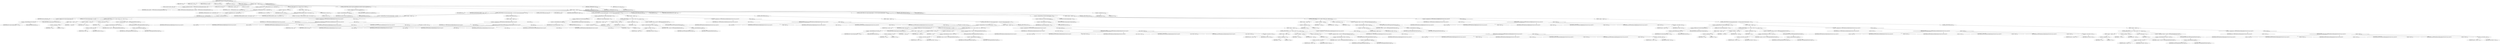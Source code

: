 digraph "TIFFWriteDirectoryTagSampleformatArray" {  
"67546" [label = <(METHOD,TIFFWriteDirectoryTagSampleformatArray)<SUB>1304</SUB>> ]
"67547" [label = <(PARAM,TIFF *tif)<SUB>1304</SUB>> ]
"67548" [label = <(PARAM,uint32_t *ndir)<SUB>1304</SUB>> ]
"67549" [label = <(PARAM,TIFFDirEntry *dir)<SUB>1305</SUB>> ]
"67550" [label = <(PARAM,uint16_t tag)<SUB>1306</SUB>> ]
"67551" [label = <(PARAM,uint32_t count)<SUB>1306</SUB>> ]
"67552" [label = <(PARAM,double *value)<SUB>1307</SUB>> ]
"67553" [label = <(BLOCK,&lt;empty&gt;,&lt;empty&gt;)<SUB>1308</SUB>> ]
"67554" [label = <(LOCAL,constchar[] module: char[])<SUB>1309</SUB>> ]
"67555" [label = <(&lt;operator&gt;.assignment,module[] = &quot;TIFFWriteDirectoryTagSampleformatArray&quot;)<SUB>1309</SUB>> ]
"67556" [label = <(IDENTIFIER,module,module[] = &quot;TIFFWriteDirectoryTagSampleformatArray&quot;)<SUB>1309</SUB>> ]
"67557" [label = <(LITERAL,&quot;TIFFWriteDirectoryTagSampleformatArray&quot;,module[] = &quot;TIFFWriteDirectoryTagSampleformatArray&quot;)<SUB>1309</SUB>> ]
"67558" [label = <(LOCAL,void* conv: void)<SUB>1310</SUB>> ]
"67559" [label = <(LOCAL,uint32_t i: uint32_t)<SUB>1311</SUB>> ]
"67560" [label = <(LOCAL,int ok: int)<SUB>1312</SUB>> ]
"67561" [label = <(&lt;operator&gt;.assignment,conv = _TIFFmallocExt(tif, count * sizeof(double)))<SUB>1313</SUB>> ]
"67562" [label = <(IDENTIFIER,conv,conv = _TIFFmallocExt(tif, count * sizeof(double)))<SUB>1313</SUB>> ]
"67563" [label = <(_TIFFmallocExt,_TIFFmallocExt(tif, count * sizeof(double)))<SUB>1313</SUB>> ]
"67564" [label = <(IDENTIFIER,tif,_TIFFmallocExt(tif, count * sizeof(double)))<SUB>1313</SUB>> ]
"67565" [label = <(&lt;operator&gt;.multiplication,count * sizeof(double))<SUB>1313</SUB>> ]
"67566" [label = <(IDENTIFIER,count,count * sizeof(double))<SUB>1313</SUB>> ]
"67567" [label = <(&lt;operator&gt;.sizeOf,sizeof(double))<SUB>1313</SUB>> ]
"67568" [label = <(IDENTIFIER,double,sizeof(double))<SUB>1313</SUB>> ]
"67569" [label = <(CONTROL_STRUCTURE,if (conv == NULL),if (conv == NULL))<SUB>1314</SUB>> ]
"67570" [label = <(&lt;operator&gt;.equals,conv == NULL)<SUB>1314</SUB>> ]
"67571" [label = <(IDENTIFIER,conv,conv == NULL)<SUB>1314</SUB>> ]
"67572" [label = <(IDENTIFIER,NULL,conv == NULL)<SUB>1314</SUB>> ]
"67573" [label = <(BLOCK,&lt;empty&gt;,&lt;empty&gt;)<SUB>1315</SUB>> ]
"67574" [label = <(TIFFErrorExtR,TIFFErrorExtR(tif, module, &quot;Out of memory&quot;))<SUB>1316</SUB>> ]
"67575" [label = <(IDENTIFIER,tif,TIFFErrorExtR(tif, module, &quot;Out of memory&quot;))<SUB>1316</SUB>> ]
"67576" [label = <(IDENTIFIER,module,TIFFErrorExtR(tif, module, &quot;Out of memory&quot;))<SUB>1316</SUB>> ]
"67577" [label = <(LITERAL,&quot;Out of memory&quot;,TIFFErrorExtR(tif, module, &quot;Out of memory&quot;))<SUB>1316</SUB>> ]
"67578" [label = <(RETURN,return (0);,return (0);)<SUB>1317</SUB>> ]
"67579" [label = <(LITERAL,0,return (0);)<SUB>1317</SUB>> ]
"67580" [label = <(CONTROL_STRUCTURE,switch(tif-&gt;tif_dir.td_sampleformat),switch(tif-&gt;tif_dir.td_sampleformat))<SUB>1320</SUB>> ]
"67581" [label = <(&lt;operator&gt;.fieldAccess,tif-&gt;tif_dir.td_sampleformat)<SUB>1320</SUB>> ]
"67582" [label = <(&lt;operator&gt;.indirectFieldAccess,tif-&gt;tif_dir)<SUB>1320</SUB>> ]
"67583" [label = <(IDENTIFIER,tif,switch(tif-&gt;tif_dir.td_sampleformat))<SUB>1320</SUB>> ]
"67584" [label = <(FIELD_IDENTIFIER,tif_dir,tif_dir)<SUB>1320</SUB>> ]
"67585" [label = <(FIELD_IDENTIFIER,td_sampleformat,td_sampleformat)<SUB>1320</SUB>> ]
"67586" [label = <(BLOCK,&lt;empty&gt;,&lt;empty&gt;)<SUB>1321</SUB>> ]
"67587" [label = <(JUMP_TARGET,case)<SUB>1322</SUB>> ]
"67588" [label = <(IDENTIFIER,SAMPLEFORMAT_IEEEFP,&lt;empty&gt;)<SUB>1322</SUB>> ]
"67589" [label = <(CONTROL_STRUCTURE,if (tif-&gt;tif_dir.td_bitspersample &lt;= 32),if (tif-&gt;tif_dir.td_bitspersample &lt;= 32))<SUB>1323</SUB>> ]
"67590" [label = <(&lt;operator&gt;.lessEqualsThan,tif-&gt;tif_dir.td_bitspersample &lt;= 32)<SUB>1323</SUB>> ]
"67591" [label = <(&lt;operator&gt;.fieldAccess,tif-&gt;tif_dir.td_bitspersample)<SUB>1323</SUB>> ]
"67592" [label = <(&lt;operator&gt;.indirectFieldAccess,tif-&gt;tif_dir)<SUB>1323</SUB>> ]
"67593" [label = <(IDENTIFIER,tif,tif-&gt;tif_dir.td_bitspersample &lt;= 32)<SUB>1323</SUB>> ]
"67594" [label = <(FIELD_IDENTIFIER,tif_dir,tif_dir)<SUB>1323</SUB>> ]
"67595" [label = <(FIELD_IDENTIFIER,td_bitspersample,td_bitspersample)<SUB>1323</SUB>> ]
"67596" [label = <(LITERAL,32,tif-&gt;tif_dir.td_bitspersample &lt;= 32)<SUB>1323</SUB>> ]
"67597" [label = <(BLOCK,&lt;empty&gt;,&lt;empty&gt;)<SUB>1324</SUB>> ]
"67598" [label = <(CONTROL_STRUCTURE,for (i = 0;i &lt; count;++i),for (i = 0;i &lt; count;++i))<SUB>1325</SUB>> ]
"67599" [label = <(BLOCK,&lt;empty&gt;,&lt;empty&gt;)<SUB>1325</SUB>> ]
"67600" [label = <(&lt;operator&gt;.assignment,i = 0)<SUB>1325</SUB>> ]
"67601" [label = <(IDENTIFIER,i,i = 0)<SUB>1325</SUB>> ]
"67602" [label = <(LITERAL,0,i = 0)<SUB>1325</SUB>> ]
"67603" [label = <(&lt;operator&gt;.lessThan,i &lt; count)<SUB>1325</SUB>> ]
"67604" [label = <(IDENTIFIER,i,i &lt; count)<SUB>1325</SUB>> ]
"67605" [label = <(IDENTIFIER,count,i &lt; count)<SUB>1325</SUB>> ]
"67606" [label = <(&lt;operator&gt;.preIncrement,++i)<SUB>1325</SUB>> ]
"67607" [label = <(IDENTIFIER,i,++i)<SUB>1325</SUB>> ]
"67608" [label = <(&lt;operator&gt;.assignment,((float *)conv)[i] = _TIFFClampDoubleToFloat(value[i]))<SUB>1326</SUB>> ]
"67609" [label = <(&lt;operator&gt;.indirectIndexAccess,((float *)conv)[i])<SUB>1326</SUB>> ]
"67610" [label = <(&lt;operator&gt;.cast,(float *)conv)<SUB>1326</SUB>> ]
"67611" [label = <(UNKNOWN,float *,float *)<SUB>1326</SUB>> ]
"67612" [label = <(IDENTIFIER,conv,(float *)conv)<SUB>1326</SUB>> ]
"67613" [label = <(IDENTIFIER,i,((float *)conv)[i] = _TIFFClampDoubleToFloat(value[i]))<SUB>1326</SUB>> ]
"67614" [label = <(_TIFFClampDoubleToFloat,_TIFFClampDoubleToFloat(value[i]))<SUB>1326</SUB>> ]
"67615" [label = <(&lt;operator&gt;.indirectIndexAccess,value[i])<SUB>1326</SUB>> ]
"67616" [label = <(IDENTIFIER,value,_TIFFClampDoubleToFloat(value[i]))<SUB>1326</SUB>> ]
"67617" [label = <(IDENTIFIER,i,_TIFFClampDoubleToFloat(value[i]))<SUB>1326</SUB>> ]
"67618" [label = <(&lt;operator&gt;.assignment,ok = TIFFWriteDirectoryTagFloatArray(tif, ndir, dir, tag, count,\012                                                     (float *)conv))<SUB>1327</SUB>> ]
"67619" [label = <(IDENTIFIER,ok,ok = TIFFWriteDirectoryTagFloatArray(tif, ndir, dir, tag, count,\012                                                     (float *)conv))<SUB>1327</SUB>> ]
"67620" [label = <(TIFFWriteDirectoryTagFloatArray,TIFFWriteDirectoryTagFloatArray(tif, ndir, dir, tag, count,\012                                                     (float *)conv))<SUB>1327</SUB>> ]
"67621" [label = <(IDENTIFIER,tif,TIFFWriteDirectoryTagFloatArray(tif, ndir, dir, tag, count,\012                                                     (float *)conv))<SUB>1327</SUB>> ]
"67622" [label = <(IDENTIFIER,ndir,TIFFWriteDirectoryTagFloatArray(tif, ndir, dir, tag, count,\012                                                     (float *)conv))<SUB>1327</SUB>> ]
"67623" [label = <(IDENTIFIER,dir,TIFFWriteDirectoryTagFloatArray(tif, ndir, dir, tag, count,\012                                                     (float *)conv))<SUB>1327</SUB>> ]
"67624" [label = <(IDENTIFIER,tag,TIFFWriteDirectoryTagFloatArray(tif, ndir, dir, tag, count,\012                                                     (float *)conv))<SUB>1327</SUB>> ]
"67625" [label = <(IDENTIFIER,count,TIFFWriteDirectoryTagFloatArray(tif, ndir, dir, tag, count,\012                                                     (float *)conv))<SUB>1327</SUB>> ]
"67626" [label = <(&lt;operator&gt;.cast,(float *)conv)<SUB>1328</SUB>> ]
"67627" [label = <(UNKNOWN,float *,float *)<SUB>1328</SUB>> ]
"67628" [label = <(IDENTIFIER,conv,(float *)conv)<SUB>1328</SUB>> ]
"67629" [label = <(CONTROL_STRUCTURE,else,else)<SUB>1331</SUB>> ]
"67630" [label = <(BLOCK,&lt;empty&gt;,&lt;empty&gt;)<SUB>1331</SUB>> ]
"67631" [label = <(&lt;operator&gt;.assignment,ok = TIFFWriteDirectoryTagDoubleArray(tif, ndir, dir, tag,\012                                                      count, value))<SUB>1332</SUB>> ]
"67632" [label = <(IDENTIFIER,ok,ok = TIFFWriteDirectoryTagDoubleArray(tif, ndir, dir, tag,\012                                                      count, value))<SUB>1332</SUB>> ]
"67633" [label = <(TIFFWriteDirectoryTagDoubleArray,TIFFWriteDirectoryTagDoubleArray(tif, ndir, dir, tag,\012                                                      count, value))<SUB>1332</SUB>> ]
"67634" [label = <(IDENTIFIER,tif,TIFFWriteDirectoryTagDoubleArray(tif, ndir, dir, tag,\012                                                      count, value))<SUB>1332</SUB>> ]
"67635" [label = <(IDENTIFIER,ndir,TIFFWriteDirectoryTagDoubleArray(tif, ndir, dir, tag,\012                                                      count, value))<SUB>1332</SUB>> ]
"67636" [label = <(IDENTIFIER,dir,TIFFWriteDirectoryTagDoubleArray(tif, ndir, dir, tag,\012                                                      count, value))<SUB>1332</SUB>> ]
"67637" [label = <(IDENTIFIER,tag,TIFFWriteDirectoryTagDoubleArray(tif, ndir, dir, tag,\012                                                      count, value))<SUB>1332</SUB>> ]
"67638" [label = <(IDENTIFIER,count,TIFFWriteDirectoryTagDoubleArray(tif, ndir, dir, tag,\012                                                      count, value))<SUB>1333</SUB>> ]
"67639" [label = <(IDENTIFIER,value,TIFFWriteDirectoryTagDoubleArray(tif, ndir, dir, tag,\012                                                      count, value))<SUB>1333</SUB>> ]
"67640" [label = <(CONTROL_STRUCTURE,break;,break;)<SUB>1335</SUB>> ]
"67641" [label = <(JUMP_TARGET,case)<SUB>1336</SUB>> ]
"67642" [label = <(IDENTIFIER,SAMPLEFORMAT_INT,&lt;empty&gt;)<SUB>1336</SUB>> ]
"67643" [label = <(CONTROL_STRUCTURE,if (tif-&gt;tif_dir.td_bitspersample &lt;= 8),if (tif-&gt;tif_dir.td_bitspersample &lt;= 8))<SUB>1337</SUB>> ]
"67644" [label = <(&lt;operator&gt;.lessEqualsThan,tif-&gt;tif_dir.td_bitspersample &lt;= 8)<SUB>1337</SUB>> ]
"67645" [label = <(&lt;operator&gt;.fieldAccess,tif-&gt;tif_dir.td_bitspersample)<SUB>1337</SUB>> ]
"67646" [label = <(&lt;operator&gt;.indirectFieldAccess,tif-&gt;tif_dir)<SUB>1337</SUB>> ]
"67647" [label = <(IDENTIFIER,tif,tif-&gt;tif_dir.td_bitspersample &lt;= 8)<SUB>1337</SUB>> ]
"67648" [label = <(FIELD_IDENTIFIER,tif_dir,tif_dir)<SUB>1337</SUB>> ]
"67649" [label = <(FIELD_IDENTIFIER,td_bitspersample,td_bitspersample)<SUB>1337</SUB>> ]
"67650" [label = <(LITERAL,8,tif-&gt;tif_dir.td_bitspersample &lt;= 8)<SUB>1337</SUB>> ]
"67651" [label = <(BLOCK,&lt;empty&gt;,&lt;empty&gt;)<SUB>1338</SUB>> ]
"67652" [label = <(CONTROL_STRUCTURE,for (i = 0;i &lt; count;++i),for (i = 0;i &lt; count;++i))<SUB>1339</SUB>> ]
"67653" [label = <(BLOCK,&lt;empty&gt;,&lt;empty&gt;)<SUB>1339</SUB>> ]
"67654" [label = <(&lt;operator&gt;.assignment,i = 0)<SUB>1339</SUB>> ]
"67655" [label = <(IDENTIFIER,i,i = 0)<SUB>1339</SUB>> ]
"67656" [label = <(LITERAL,0,i = 0)<SUB>1339</SUB>> ]
"67657" [label = <(&lt;operator&gt;.lessThan,i &lt; count)<SUB>1339</SUB>> ]
"67658" [label = <(IDENTIFIER,i,i &lt; count)<SUB>1339</SUB>> ]
"67659" [label = <(IDENTIFIER,count,i &lt; count)<SUB>1339</SUB>> ]
"67660" [label = <(&lt;operator&gt;.preIncrement,++i)<SUB>1339</SUB>> ]
"67661" [label = <(IDENTIFIER,i,++i)<SUB>1339</SUB>> ]
"67662" [label = <(&lt;operator&gt;.assignment,((int8_t *)conv)[i] = TIFFClampDoubleToInt8(value[i]))<SUB>1340</SUB>> ]
"67663" [label = <(&lt;operator&gt;.indirectIndexAccess,((int8_t *)conv)[i])<SUB>1340</SUB>> ]
"67664" [label = <(&lt;operator&gt;.cast,(int8_t *)conv)<SUB>1340</SUB>> ]
"67665" [label = <(UNKNOWN,int8_t *,int8_t *)<SUB>1340</SUB>> ]
"67666" [label = <(IDENTIFIER,conv,(int8_t *)conv)<SUB>1340</SUB>> ]
"67667" [label = <(IDENTIFIER,i,((int8_t *)conv)[i] = TIFFClampDoubleToInt8(value[i]))<SUB>1340</SUB>> ]
"67668" [label = <(TIFFClampDoubleToInt8,TIFFClampDoubleToInt8(value[i]))<SUB>1340</SUB>> ]
"67669" [label = <(&lt;operator&gt;.indirectIndexAccess,value[i])<SUB>1340</SUB>> ]
"67670" [label = <(IDENTIFIER,value,TIFFClampDoubleToInt8(value[i]))<SUB>1340</SUB>> ]
"67671" [label = <(IDENTIFIER,i,TIFFClampDoubleToInt8(value[i]))<SUB>1340</SUB>> ]
"67672" [label = <(&lt;operator&gt;.assignment,ok = TIFFWriteDirectoryTagSbyteArray(tif, ndir, dir, tag, count,\012                                                     (int8_t *)conv))<SUB>1341</SUB>> ]
"67673" [label = <(IDENTIFIER,ok,ok = TIFFWriteDirectoryTagSbyteArray(tif, ndir, dir, tag, count,\012                                                     (int8_t *)conv))<SUB>1341</SUB>> ]
"67674" [label = <(TIFFWriteDirectoryTagSbyteArray,TIFFWriteDirectoryTagSbyteArray(tif, ndir, dir, tag, count,\012                                                     (int8_t *)conv))<SUB>1341</SUB>> ]
"67675" [label = <(IDENTIFIER,tif,TIFFWriteDirectoryTagSbyteArray(tif, ndir, dir, tag, count,\012                                                     (int8_t *)conv))<SUB>1341</SUB>> ]
"67676" [label = <(IDENTIFIER,ndir,TIFFWriteDirectoryTagSbyteArray(tif, ndir, dir, tag, count,\012                                                     (int8_t *)conv))<SUB>1341</SUB>> ]
"67677" [label = <(IDENTIFIER,dir,TIFFWriteDirectoryTagSbyteArray(tif, ndir, dir, tag, count,\012                                                     (int8_t *)conv))<SUB>1341</SUB>> ]
"67678" [label = <(IDENTIFIER,tag,TIFFWriteDirectoryTagSbyteArray(tif, ndir, dir, tag, count,\012                                                     (int8_t *)conv))<SUB>1341</SUB>> ]
"67679" [label = <(IDENTIFIER,count,TIFFWriteDirectoryTagSbyteArray(tif, ndir, dir, tag, count,\012                                                     (int8_t *)conv))<SUB>1341</SUB>> ]
"67680" [label = <(&lt;operator&gt;.cast,(int8_t *)conv)<SUB>1342</SUB>> ]
"67681" [label = <(UNKNOWN,int8_t *,int8_t *)<SUB>1342</SUB>> ]
"67682" [label = <(IDENTIFIER,conv,(int8_t *)conv)<SUB>1342</SUB>> ]
"67683" [label = <(CONTROL_STRUCTURE,else,else)<SUB>1344</SUB>> ]
"67684" [label = <(BLOCK,&lt;empty&gt;,&lt;empty&gt;)<SUB>1344</SUB>> ]
"67685" [label = <(CONTROL_STRUCTURE,if (tif-&gt;tif_dir.td_bitspersample &lt;= 16),if (tif-&gt;tif_dir.td_bitspersample &lt;= 16))<SUB>1344</SUB>> ]
"67686" [label = <(&lt;operator&gt;.lessEqualsThan,tif-&gt;tif_dir.td_bitspersample &lt;= 16)<SUB>1344</SUB>> ]
"67687" [label = <(&lt;operator&gt;.fieldAccess,tif-&gt;tif_dir.td_bitspersample)<SUB>1344</SUB>> ]
"67688" [label = <(&lt;operator&gt;.indirectFieldAccess,tif-&gt;tif_dir)<SUB>1344</SUB>> ]
"67689" [label = <(IDENTIFIER,tif,tif-&gt;tif_dir.td_bitspersample &lt;= 16)<SUB>1344</SUB>> ]
"67690" [label = <(FIELD_IDENTIFIER,tif_dir,tif_dir)<SUB>1344</SUB>> ]
"67691" [label = <(FIELD_IDENTIFIER,td_bitspersample,td_bitspersample)<SUB>1344</SUB>> ]
"67692" [label = <(LITERAL,16,tif-&gt;tif_dir.td_bitspersample &lt;= 16)<SUB>1344</SUB>> ]
"67693" [label = <(BLOCK,&lt;empty&gt;,&lt;empty&gt;)<SUB>1345</SUB>> ]
"67694" [label = <(CONTROL_STRUCTURE,for (i = 0;i &lt; count;++i),for (i = 0;i &lt; count;++i))<SUB>1346</SUB>> ]
"67695" [label = <(BLOCK,&lt;empty&gt;,&lt;empty&gt;)<SUB>1346</SUB>> ]
"67696" [label = <(&lt;operator&gt;.assignment,i = 0)<SUB>1346</SUB>> ]
"67697" [label = <(IDENTIFIER,i,i = 0)<SUB>1346</SUB>> ]
"67698" [label = <(LITERAL,0,i = 0)<SUB>1346</SUB>> ]
"67699" [label = <(&lt;operator&gt;.lessThan,i &lt; count)<SUB>1346</SUB>> ]
"67700" [label = <(IDENTIFIER,i,i &lt; count)<SUB>1346</SUB>> ]
"67701" [label = <(IDENTIFIER,count,i &lt; count)<SUB>1346</SUB>> ]
"67702" [label = <(&lt;operator&gt;.preIncrement,++i)<SUB>1346</SUB>> ]
"67703" [label = <(IDENTIFIER,i,++i)<SUB>1346</SUB>> ]
"67704" [label = <(&lt;operator&gt;.assignment,((int16_t *)conv)[i] = TIFFClampDoubleToInt16(value[i]))<SUB>1347</SUB>> ]
"67705" [label = <(&lt;operator&gt;.indirectIndexAccess,((int16_t *)conv)[i])<SUB>1347</SUB>> ]
"67706" [label = <(&lt;operator&gt;.cast,(int16_t *)conv)<SUB>1347</SUB>> ]
"67707" [label = <(UNKNOWN,int16_t *,int16_t *)<SUB>1347</SUB>> ]
"67708" [label = <(IDENTIFIER,conv,(int16_t *)conv)<SUB>1347</SUB>> ]
"67709" [label = <(IDENTIFIER,i,((int16_t *)conv)[i] = TIFFClampDoubleToInt16(value[i]))<SUB>1347</SUB>> ]
"67710" [label = <(TIFFClampDoubleToInt16,TIFFClampDoubleToInt16(value[i]))<SUB>1347</SUB>> ]
"67711" [label = <(&lt;operator&gt;.indirectIndexAccess,value[i])<SUB>1347</SUB>> ]
"67712" [label = <(IDENTIFIER,value,TIFFClampDoubleToInt16(value[i]))<SUB>1347</SUB>> ]
"67713" [label = <(IDENTIFIER,i,TIFFClampDoubleToInt16(value[i]))<SUB>1347</SUB>> ]
"67714" [label = <(&lt;operator&gt;.assignment,ok = TIFFWriteDirectoryTagSshortArray(tif, ndir, dir, tag,\012                                                      count, (int16_t *)conv))<SUB>1348</SUB>> ]
"67715" [label = <(IDENTIFIER,ok,ok = TIFFWriteDirectoryTagSshortArray(tif, ndir, dir, tag,\012                                                      count, (int16_t *)conv))<SUB>1348</SUB>> ]
"67716" [label = <(TIFFWriteDirectoryTagSshortArray,TIFFWriteDirectoryTagSshortArray(tif, ndir, dir, tag,\012                                                      count, (int16_t *)conv))<SUB>1348</SUB>> ]
"67717" [label = <(IDENTIFIER,tif,TIFFWriteDirectoryTagSshortArray(tif, ndir, dir, tag,\012                                                      count, (int16_t *)conv))<SUB>1348</SUB>> ]
"67718" [label = <(IDENTIFIER,ndir,TIFFWriteDirectoryTagSshortArray(tif, ndir, dir, tag,\012                                                      count, (int16_t *)conv))<SUB>1348</SUB>> ]
"67719" [label = <(IDENTIFIER,dir,TIFFWriteDirectoryTagSshortArray(tif, ndir, dir, tag,\012                                                      count, (int16_t *)conv))<SUB>1348</SUB>> ]
"67720" [label = <(IDENTIFIER,tag,TIFFWriteDirectoryTagSshortArray(tif, ndir, dir, tag,\012                                                      count, (int16_t *)conv))<SUB>1348</SUB>> ]
"67721" [label = <(IDENTIFIER,count,TIFFWriteDirectoryTagSshortArray(tif, ndir, dir, tag,\012                                                      count, (int16_t *)conv))<SUB>1349</SUB>> ]
"67722" [label = <(&lt;operator&gt;.cast,(int16_t *)conv)<SUB>1349</SUB>> ]
"67723" [label = <(UNKNOWN,int16_t *,int16_t *)<SUB>1349</SUB>> ]
"67724" [label = <(IDENTIFIER,conv,(int16_t *)conv)<SUB>1349</SUB>> ]
"67725" [label = <(CONTROL_STRUCTURE,else,else)<SUB>1352</SUB>> ]
"67726" [label = <(BLOCK,&lt;empty&gt;,&lt;empty&gt;)<SUB>1352</SUB>> ]
"67727" [label = <(CONTROL_STRUCTURE,for (i = 0;i &lt; count;++i),for (i = 0;i &lt; count;++i))<SUB>1353</SUB>> ]
"67728" [label = <(BLOCK,&lt;empty&gt;,&lt;empty&gt;)<SUB>1353</SUB>> ]
"67729" [label = <(&lt;operator&gt;.assignment,i = 0)<SUB>1353</SUB>> ]
"67730" [label = <(IDENTIFIER,i,i = 0)<SUB>1353</SUB>> ]
"67731" [label = <(LITERAL,0,i = 0)<SUB>1353</SUB>> ]
"67732" [label = <(&lt;operator&gt;.lessThan,i &lt; count)<SUB>1353</SUB>> ]
"67733" [label = <(IDENTIFIER,i,i &lt; count)<SUB>1353</SUB>> ]
"67734" [label = <(IDENTIFIER,count,i &lt; count)<SUB>1353</SUB>> ]
"67735" [label = <(&lt;operator&gt;.preIncrement,++i)<SUB>1353</SUB>> ]
"67736" [label = <(IDENTIFIER,i,++i)<SUB>1353</SUB>> ]
"67737" [label = <(&lt;operator&gt;.assignment,((int32_t *)conv)[i] = TIFFClampDoubleToInt32(value[i]))<SUB>1354</SUB>> ]
"67738" [label = <(&lt;operator&gt;.indirectIndexAccess,((int32_t *)conv)[i])<SUB>1354</SUB>> ]
"67739" [label = <(&lt;operator&gt;.cast,(int32_t *)conv)<SUB>1354</SUB>> ]
"67740" [label = <(UNKNOWN,int32_t *,int32_t *)<SUB>1354</SUB>> ]
"67741" [label = <(IDENTIFIER,conv,(int32_t *)conv)<SUB>1354</SUB>> ]
"67742" [label = <(IDENTIFIER,i,((int32_t *)conv)[i] = TIFFClampDoubleToInt32(value[i]))<SUB>1354</SUB>> ]
"67743" [label = <(TIFFClampDoubleToInt32,TIFFClampDoubleToInt32(value[i]))<SUB>1354</SUB>> ]
"67744" [label = <(&lt;operator&gt;.indirectIndexAccess,value[i])<SUB>1354</SUB>> ]
"67745" [label = <(IDENTIFIER,value,TIFFClampDoubleToInt32(value[i]))<SUB>1354</SUB>> ]
"67746" [label = <(IDENTIFIER,i,TIFFClampDoubleToInt32(value[i]))<SUB>1354</SUB>> ]
"67747" [label = <(&lt;operator&gt;.assignment,ok = TIFFWriteDirectoryTagSlongArray(tif, ndir, dir, tag, count,\012                                                     (int32_t *)conv))<SUB>1355</SUB>> ]
"67748" [label = <(IDENTIFIER,ok,ok = TIFFWriteDirectoryTagSlongArray(tif, ndir, dir, tag, count,\012                                                     (int32_t *)conv))<SUB>1355</SUB>> ]
"67749" [label = <(TIFFWriteDirectoryTagSlongArray,TIFFWriteDirectoryTagSlongArray(tif, ndir, dir, tag, count,\012                                                     (int32_t *)conv))<SUB>1355</SUB>> ]
"67750" [label = <(IDENTIFIER,tif,TIFFWriteDirectoryTagSlongArray(tif, ndir, dir, tag, count,\012                                                     (int32_t *)conv))<SUB>1355</SUB>> ]
"67751" [label = <(IDENTIFIER,ndir,TIFFWriteDirectoryTagSlongArray(tif, ndir, dir, tag, count,\012                                                     (int32_t *)conv))<SUB>1355</SUB>> ]
"67752" [label = <(IDENTIFIER,dir,TIFFWriteDirectoryTagSlongArray(tif, ndir, dir, tag, count,\012                                                     (int32_t *)conv))<SUB>1355</SUB>> ]
"67753" [label = <(IDENTIFIER,tag,TIFFWriteDirectoryTagSlongArray(tif, ndir, dir, tag, count,\012                                                     (int32_t *)conv))<SUB>1355</SUB>> ]
"67754" [label = <(IDENTIFIER,count,TIFFWriteDirectoryTagSlongArray(tif, ndir, dir, tag, count,\012                                                     (int32_t *)conv))<SUB>1355</SUB>> ]
"67755" [label = <(&lt;operator&gt;.cast,(int32_t *)conv)<SUB>1356</SUB>> ]
"67756" [label = <(UNKNOWN,int32_t *,int32_t *)<SUB>1356</SUB>> ]
"67757" [label = <(IDENTIFIER,conv,(int32_t *)conv)<SUB>1356</SUB>> ]
"67758" [label = <(CONTROL_STRUCTURE,break;,break;)<SUB>1358</SUB>> ]
"67759" [label = <(JUMP_TARGET,case)<SUB>1359</SUB>> ]
"67760" [label = <(IDENTIFIER,SAMPLEFORMAT_UINT,&lt;empty&gt;)<SUB>1359</SUB>> ]
"67761" [label = <(CONTROL_STRUCTURE,if (tif-&gt;tif_dir.td_bitspersample &lt;= 8),if (tif-&gt;tif_dir.td_bitspersample &lt;= 8))<SUB>1360</SUB>> ]
"67762" [label = <(&lt;operator&gt;.lessEqualsThan,tif-&gt;tif_dir.td_bitspersample &lt;= 8)<SUB>1360</SUB>> ]
"67763" [label = <(&lt;operator&gt;.fieldAccess,tif-&gt;tif_dir.td_bitspersample)<SUB>1360</SUB>> ]
"67764" [label = <(&lt;operator&gt;.indirectFieldAccess,tif-&gt;tif_dir)<SUB>1360</SUB>> ]
"67765" [label = <(IDENTIFIER,tif,tif-&gt;tif_dir.td_bitspersample &lt;= 8)<SUB>1360</SUB>> ]
"67766" [label = <(FIELD_IDENTIFIER,tif_dir,tif_dir)<SUB>1360</SUB>> ]
"67767" [label = <(FIELD_IDENTIFIER,td_bitspersample,td_bitspersample)<SUB>1360</SUB>> ]
"67768" [label = <(LITERAL,8,tif-&gt;tif_dir.td_bitspersample &lt;= 8)<SUB>1360</SUB>> ]
"67769" [label = <(BLOCK,&lt;empty&gt;,&lt;empty&gt;)<SUB>1361</SUB>> ]
"67770" [label = <(CONTROL_STRUCTURE,for (i = 0;i &lt; count;++i),for (i = 0;i &lt; count;++i))<SUB>1362</SUB>> ]
"67771" [label = <(BLOCK,&lt;empty&gt;,&lt;empty&gt;)<SUB>1362</SUB>> ]
"67772" [label = <(&lt;operator&gt;.assignment,i = 0)<SUB>1362</SUB>> ]
"67773" [label = <(IDENTIFIER,i,i = 0)<SUB>1362</SUB>> ]
"67774" [label = <(LITERAL,0,i = 0)<SUB>1362</SUB>> ]
"67775" [label = <(&lt;operator&gt;.lessThan,i &lt; count)<SUB>1362</SUB>> ]
"67776" [label = <(IDENTIFIER,i,i &lt; count)<SUB>1362</SUB>> ]
"67777" [label = <(IDENTIFIER,count,i &lt; count)<SUB>1362</SUB>> ]
"67778" [label = <(&lt;operator&gt;.preIncrement,++i)<SUB>1362</SUB>> ]
"67779" [label = <(IDENTIFIER,i,++i)<SUB>1362</SUB>> ]
"67780" [label = <(&lt;operator&gt;.assignment,((uint8_t *)conv)[i] = TIFFClampDoubleToUInt8(value[i]))<SUB>1363</SUB>> ]
"67781" [label = <(&lt;operator&gt;.indirectIndexAccess,((uint8_t *)conv)[i])<SUB>1363</SUB>> ]
"67782" [label = <(&lt;operator&gt;.cast,(uint8_t *)conv)<SUB>1363</SUB>> ]
"67783" [label = <(UNKNOWN,uint8_t *,uint8_t *)<SUB>1363</SUB>> ]
"67784" [label = <(IDENTIFIER,conv,(uint8_t *)conv)<SUB>1363</SUB>> ]
"67785" [label = <(IDENTIFIER,i,((uint8_t *)conv)[i] = TIFFClampDoubleToUInt8(value[i]))<SUB>1363</SUB>> ]
"67786" [label = <(TIFFClampDoubleToUInt8,TIFFClampDoubleToUInt8(value[i]))<SUB>1363</SUB>> ]
"67787" [label = <(&lt;operator&gt;.indirectIndexAccess,value[i])<SUB>1363</SUB>> ]
"67788" [label = <(IDENTIFIER,value,TIFFClampDoubleToUInt8(value[i]))<SUB>1363</SUB>> ]
"67789" [label = <(IDENTIFIER,i,TIFFClampDoubleToUInt8(value[i]))<SUB>1363</SUB>> ]
"67790" [label = <(&lt;operator&gt;.assignment,ok = TIFFWriteDirectoryTagByteArray(tif, ndir, dir, tag, count,\012                                                    (uint8_t *)conv))<SUB>1364</SUB>> ]
"67791" [label = <(IDENTIFIER,ok,ok = TIFFWriteDirectoryTagByteArray(tif, ndir, dir, tag, count,\012                                                    (uint8_t *)conv))<SUB>1364</SUB>> ]
"67792" [label = <(TIFFWriteDirectoryTagByteArray,TIFFWriteDirectoryTagByteArray(tif, ndir, dir, tag, count,\012                                                    (uint8_t *)conv))<SUB>1364</SUB>> ]
"67793" [label = <(IDENTIFIER,tif,TIFFWriteDirectoryTagByteArray(tif, ndir, dir, tag, count,\012                                                    (uint8_t *)conv))<SUB>1364</SUB>> ]
"67794" [label = <(IDENTIFIER,ndir,TIFFWriteDirectoryTagByteArray(tif, ndir, dir, tag, count,\012                                                    (uint8_t *)conv))<SUB>1364</SUB>> ]
"67795" [label = <(IDENTIFIER,dir,TIFFWriteDirectoryTagByteArray(tif, ndir, dir, tag, count,\012                                                    (uint8_t *)conv))<SUB>1364</SUB>> ]
"67796" [label = <(IDENTIFIER,tag,TIFFWriteDirectoryTagByteArray(tif, ndir, dir, tag, count,\012                                                    (uint8_t *)conv))<SUB>1364</SUB>> ]
"67797" [label = <(IDENTIFIER,count,TIFFWriteDirectoryTagByteArray(tif, ndir, dir, tag, count,\012                                                    (uint8_t *)conv))<SUB>1364</SUB>> ]
"67798" [label = <(&lt;operator&gt;.cast,(uint8_t *)conv)<SUB>1365</SUB>> ]
"67799" [label = <(UNKNOWN,uint8_t *,uint8_t *)<SUB>1365</SUB>> ]
"67800" [label = <(IDENTIFIER,conv,(uint8_t *)conv)<SUB>1365</SUB>> ]
"67801" [label = <(CONTROL_STRUCTURE,else,else)<SUB>1367</SUB>> ]
"67802" [label = <(BLOCK,&lt;empty&gt;,&lt;empty&gt;)<SUB>1367</SUB>> ]
"67803" [label = <(CONTROL_STRUCTURE,if (tif-&gt;tif_dir.td_bitspersample &lt;= 16),if (tif-&gt;tif_dir.td_bitspersample &lt;= 16))<SUB>1367</SUB>> ]
"67804" [label = <(&lt;operator&gt;.lessEqualsThan,tif-&gt;tif_dir.td_bitspersample &lt;= 16)<SUB>1367</SUB>> ]
"67805" [label = <(&lt;operator&gt;.fieldAccess,tif-&gt;tif_dir.td_bitspersample)<SUB>1367</SUB>> ]
"67806" [label = <(&lt;operator&gt;.indirectFieldAccess,tif-&gt;tif_dir)<SUB>1367</SUB>> ]
"67807" [label = <(IDENTIFIER,tif,tif-&gt;tif_dir.td_bitspersample &lt;= 16)<SUB>1367</SUB>> ]
"67808" [label = <(FIELD_IDENTIFIER,tif_dir,tif_dir)<SUB>1367</SUB>> ]
"67809" [label = <(FIELD_IDENTIFIER,td_bitspersample,td_bitspersample)<SUB>1367</SUB>> ]
"67810" [label = <(LITERAL,16,tif-&gt;tif_dir.td_bitspersample &lt;= 16)<SUB>1367</SUB>> ]
"67811" [label = <(BLOCK,&lt;empty&gt;,&lt;empty&gt;)<SUB>1368</SUB>> ]
"67812" [label = <(CONTROL_STRUCTURE,for (i = 0;i &lt; count;++i),for (i = 0;i &lt; count;++i))<SUB>1369</SUB>> ]
"67813" [label = <(BLOCK,&lt;empty&gt;,&lt;empty&gt;)<SUB>1369</SUB>> ]
"67814" [label = <(&lt;operator&gt;.assignment,i = 0)<SUB>1369</SUB>> ]
"67815" [label = <(IDENTIFIER,i,i = 0)<SUB>1369</SUB>> ]
"67816" [label = <(LITERAL,0,i = 0)<SUB>1369</SUB>> ]
"67817" [label = <(&lt;operator&gt;.lessThan,i &lt; count)<SUB>1369</SUB>> ]
"67818" [label = <(IDENTIFIER,i,i &lt; count)<SUB>1369</SUB>> ]
"67819" [label = <(IDENTIFIER,count,i &lt; count)<SUB>1369</SUB>> ]
"67820" [label = <(&lt;operator&gt;.preIncrement,++i)<SUB>1369</SUB>> ]
"67821" [label = <(IDENTIFIER,i,++i)<SUB>1369</SUB>> ]
"67822" [label = <(&lt;operator&gt;.assignment,((uint16_t *)conv)[i] = TIFFClampDoubleToUInt16(value[i]))<SUB>1370</SUB>> ]
"67823" [label = <(&lt;operator&gt;.indirectIndexAccess,((uint16_t *)conv)[i])<SUB>1370</SUB>> ]
"67824" [label = <(&lt;operator&gt;.cast,(uint16_t *)conv)<SUB>1370</SUB>> ]
"67825" [label = <(UNKNOWN,uint16_t *,uint16_t *)<SUB>1370</SUB>> ]
"67826" [label = <(IDENTIFIER,conv,(uint16_t *)conv)<SUB>1370</SUB>> ]
"67827" [label = <(IDENTIFIER,i,((uint16_t *)conv)[i] = TIFFClampDoubleToUInt16(value[i]))<SUB>1370</SUB>> ]
"67828" [label = <(TIFFClampDoubleToUInt16,TIFFClampDoubleToUInt16(value[i]))<SUB>1370</SUB>> ]
"67829" [label = <(&lt;operator&gt;.indirectIndexAccess,value[i])<SUB>1370</SUB>> ]
"67830" [label = <(IDENTIFIER,value,TIFFClampDoubleToUInt16(value[i]))<SUB>1370</SUB>> ]
"67831" [label = <(IDENTIFIER,i,TIFFClampDoubleToUInt16(value[i]))<SUB>1370</SUB>> ]
"67832" [label = <(&lt;operator&gt;.assignment,ok = TIFFWriteDirectoryTagShortArray(tif, ndir, dir, tag, count,\012                                                     (uint16_t *)conv))<SUB>1371</SUB>> ]
"67833" [label = <(IDENTIFIER,ok,ok = TIFFWriteDirectoryTagShortArray(tif, ndir, dir, tag, count,\012                                                     (uint16_t *)conv))<SUB>1371</SUB>> ]
"67834" [label = <(TIFFWriteDirectoryTagShortArray,TIFFWriteDirectoryTagShortArray(tif, ndir, dir, tag, count,\012                                                     (uint16_t *)conv))<SUB>1371</SUB>> ]
"67835" [label = <(IDENTIFIER,tif,TIFFWriteDirectoryTagShortArray(tif, ndir, dir, tag, count,\012                                                     (uint16_t *)conv))<SUB>1371</SUB>> ]
"67836" [label = <(IDENTIFIER,ndir,TIFFWriteDirectoryTagShortArray(tif, ndir, dir, tag, count,\012                                                     (uint16_t *)conv))<SUB>1371</SUB>> ]
"67837" [label = <(IDENTIFIER,dir,TIFFWriteDirectoryTagShortArray(tif, ndir, dir, tag, count,\012                                                     (uint16_t *)conv))<SUB>1371</SUB>> ]
"67838" [label = <(IDENTIFIER,tag,TIFFWriteDirectoryTagShortArray(tif, ndir, dir, tag, count,\012                                                     (uint16_t *)conv))<SUB>1371</SUB>> ]
"67839" [label = <(IDENTIFIER,count,TIFFWriteDirectoryTagShortArray(tif, ndir, dir, tag, count,\012                                                     (uint16_t *)conv))<SUB>1371</SUB>> ]
"67840" [label = <(&lt;operator&gt;.cast,(uint16_t *)conv)<SUB>1372</SUB>> ]
"67841" [label = <(UNKNOWN,uint16_t *,uint16_t *)<SUB>1372</SUB>> ]
"67842" [label = <(IDENTIFIER,conv,(uint16_t *)conv)<SUB>1372</SUB>> ]
"67843" [label = <(CONTROL_STRUCTURE,else,else)<SUB>1375</SUB>> ]
"67844" [label = <(BLOCK,&lt;empty&gt;,&lt;empty&gt;)<SUB>1375</SUB>> ]
"67845" [label = <(CONTROL_STRUCTURE,for (i = 0;i &lt; count;++i),for (i = 0;i &lt; count;++i))<SUB>1376</SUB>> ]
"67846" [label = <(BLOCK,&lt;empty&gt;,&lt;empty&gt;)<SUB>1376</SUB>> ]
"67847" [label = <(&lt;operator&gt;.assignment,i = 0)<SUB>1376</SUB>> ]
"67848" [label = <(IDENTIFIER,i,i = 0)<SUB>1376</SUB>> ]
"67849" [label = <(LITERAL,0,i = 0)<SUB>1376</SUB>> ]
"67850" [label = <(&lt;operator&gt;.lessThan,i &lt; count)<SUB>1376</SUB>> ]
"67851" [label = <(IDENTIFIER,i,i &lt; count)<SUB>1376</SUB>> ]
"67852" [label = <(IDENTIFIER,count,i &lt; count)<SUB>1376</SUB>> ]
"67853" [label = <(&lt;operator&gt;.preIncrement,++i)<SUB>1376</SUB>> ]
"67854" [label = <(IDENTIFIER,i,++i)<SUB>1376</SUB>> ]
"67855" [label = <(&lt;operator&gt;.assignment,((uint32_t *)conv)[i] = TIFFClampDoubleToUInt32(value[i]))<SUB>1377</SUB>> ]
"67856" [label = <(&lt;operator&gt;.indirectIndexAccess,((uint32_t *)conv)[i])<SUB>1377</SUB>> ]
"67857" [label = <(&lt;operator&gt;.cast,(uint32_t *)conv)<SUB>1377</SUB>> ]
"67858" [label = <(UNKNOWN,uint32_t *,uint32_t *)<SUB>1377</SUB>> ]
"67859" [label = <(IDENTIFIER,conv,(uint32_t *)conv)<SUB>1377</SUB>> ]
"67860" [label = <(IDENTIFIER,i,((uint32_t *)conv)[i] = TIFFClampDoubleToUInt32(value[i]))<SUB>1377</SUB>> ]
"67861" [label = <(TIFFClampDoubleToUInt32,TIFFClampDoubleToUInt32(value[i]))<SUB>1377</SUB>> ]
"67862" [label = <(&lt;operator&gt;.indirectIndexAccess,value[i])<SUB>1377</SUB>> ]
"67863" [label = <(IDENTIFIER,value,TIFFClampDoubleToUInt32(value[i]))<SUB>1377</SUB>> ]
"67864" [label = <(IDENTIFIER,i,TIFFClampDoubleToUInt32(value[i]))<SUB>1377</SUB>> ]
"67865" [label = <(&lt;operator&gt;.assignment,ok = TIFFWriteDirectoryTagLongArray(tif, ndir, dir, tag, count,\012                                                    (uint32_t *)conv))<SUB>1378</SUB>> ]
"67866" [label = <(IDENTIFIER,ok,ok = TIFFWriteDirectoryTagLongArray(tif, ndir, dir, tag, count,\012                                                    (uint32_t *)conv))<SUB>1378</SUB>> ]
"67867" [label = <(TIFFWriteDirectoryTagLongArray,TIFFWriteDirectoryTagLongArray(tif, ndir, dir, tag, count,\012                                                    (uint32_t *)conv))<SUB>1378</SUB>> ]
"67868" [label = <(IDENTIFIER,tif,TIFFWriteDirectoryTagLongArray(tif, ndir, dir, tag, count,\012                                                    (uint32_t *)conv))<SUB>1378</SUB>> ]
"67869" [label = <(IDENTIFIER,ndir,TIFFWriteDirectoryTagLongArray(tif, ndir, dir, tag, count,\012                                                    (uint32_t *)conv))<SUB>1378</SUB>> ]
"67870" [label = <(IDENTIFIER,dir,TIFFWriteDirectoryTagLongArray(tif, ndir, dir, tag, count,\012                                                    (uint32_t *)conv))<SUB>1378</SUB>> ]
"67871" [label = <(IDENTIFIER,tag,TIFFWriteDirectoryTagLongArray(tif, ndir, dir, tag, count,\012                                                    (uint32_t *)conv))<SUB>1378</SUB>> ]
"67872" [label = <(IDENTIFIER,count,TIFFWriteDirectoryTagLongArray(tif, ndir, dir, tag, count,\012                                                    (uint32_t *)conv))<SUB>1378</SUB>> ]
"67873" [label = <(&lt;operator&gt;.cast,(uint32_t *)conv)<SUB>1379</SUB>> ]
"67874" [label = <(UNKNOWN,uint32_t *,uint32_t *)<SUB>1379</SUB>> ]
"67875" [label = <(IDENTIFIER,conv,(uint32_t *)conv)<SUB>1379</SUB>> ]
"67876" [label = <(CONTROL_STRUCTURE,break;,break;)<SUB>1381</SUB>> ]
"67877" [label = <(JUMP_TARGET,default)<SUB>1382</SUB>> ]
"67878" [label = <(&lt;operator&gt;.assignment,ok = 0)<SUB>1383</SUB>> ]
"67879" [label = <(IDENTIFIER,ok,ok = 0)<SUB>1383</SUB>> ]
"67880" [label = <(LITERAL,0,ok = 0)<SUB>1383</SUB>> ]
"67881" [label = <(_TIFFfreeExt,_TIFFfreeExt(tif, conv))<SUB>1386</SUB>> ]
"67882" [label = <(IDENTIFIER,tif,_TIFFfreeExt(tif, conv))<SUB>1386</SUB>> ]
"67883" [label = <(IDENTIFIER,conv,_TIFFfreeExt(tif, conv))<SUB>1386</SUB>> ]
"67884" [label = <(RETURN,return (ok);,return (ok);)<SUB>1387</SUB>> ]
"67885" [label = <(IDENTIFIER,ok,return (ok);)<SUB>1387</SUB>> ]
"67886" [label = <(METHOD_RETURN,int)<SUB>1304</SUB>> ]
  "67546" -> "67547" 
  "67546" -> "67548" 
  "67546" -> "67549" 
  "67546" -> "67550" 
  "67546" -> "67551" 
  "67546" -> "67552" 
  "67546" -> "67553" 
  "67546" -> "67886" 
  "67553" -> "67554" 
  "67553" -> "67555" 
  "67553" -> "67558" 
  "67553" -> "67559" 
  "67553" -> "67560" 
  "67553" -> "67561" 
  "67553" -> "67569" 
  "67553" -> "67580" 
  "67553" -> "67881" 
  "67553" -> "67884" 
  "67555" -> "67556" 
  "67555" -> "67557" 
  "67561" -> "67562" 
  "67561" -> "67563" 
  "67563" -> "67564" 
  "67563" -> "67565" 
  "67565" -> "67566" 
  "67565" -> "67567" 
  "67567" -> "67568" 
  "67569" -> "67570" 
  "67569" -> "67573" 
  "67570" -> "67571" 
  "67570" -> "67572" 
  "67573" -> "67574" 
  "67573" -> "67578" 
  "67574" -> "67575" 
  "67574" -> "67576" 
  "67574" -> "67577" 
  "67578" -> "67579" 
  "67580" -> "67581" 
  "67580" -> "67586" 
  "67581" -> "67582" 
  "67581" -> "67585" 
  "67582" -> "67583" 
  "67582" -> "67584" 
  "67586" -> "67587" 
  "67586" -> "67588" 
  "67586" -> "67589" 
  "67586" -> "67640" 
  "67586" -> "67641" 
  "67586" -> "67642" 
  "67586" -> "67643" 
  "67586" -> "67758" 
  "67586" -> "67759" 
  "67586" -> "67760" 
  "67586" -> "67761" 
  "67586" -> "67876" 
  "67586" -> "67877" 
  "67586" -> "67878" 
  "67589" -> "67590" 
  "67589" -> "67597" 
  "67589" -> "67629" 
  "67590" -> "67591" 
  "67590" -> "67596" 
  "67591" -> "67592" 
  "67591" -> "67595" 
  "67592" -> "67593" 
  "67592" -> "67594" 
  "67597" -> "67598" 
  "67597" -> "67618" 
  "67598" -> "67599" 
  "67598" -> "67603" 
  "67598" -> "67606" 
  "67598" -> "67608" 
  "67599" -> "67600" 
  "67600" -> "67601" 
  "67600" -> "67602" 
  "67603" -> "67604" 
  "67603" -> "67605" 
  "67606" -> "67607" 
  "67608" -> "67609" 
  "67608" -> "67614" 
  "67609" -> "67610" 
  "67609" -> "67613" 
  "67610" -> "67611" 
  "67610" -> "67612" 
  "67614" -> "67615" 
  "67615" -> "67616" 
  "67615" -> "67617" 
  "67618" -> "67619" 
  "67618" -> "67620" 
  "67620" -> "67621" 
  "67620" -> "67622" 
  "67620" -> "67623" 
  "67620" -> "67624" 
  "67620" -> "67625" 
  "67620" -> "67626" 
  "67626" -> "67627" 
  "67626" -> "67628" 
  "67629" -> "67630" 
  "67630" -> "67631" 
  "67631" -> "67632" 
  "67631" -> "67633" 
  "67633" -> "67634" 
  "67633" -> "67635" 
  "67633" -> "67636" 
  "67633" -> "67637" 
  "67633" -> "67638" 
  "67633" -> "67639" 
  "67643" -> "67644" 
  "67643" -> "67651" 
  "67643" -> "67683" 
  "67644" -> "67645" 
  "67644" -> "67650" 
  "67645" -> "67646" 
  "67645" -> "67649" 
  "67646" -> "67647" 
  "67646" -> "67648" 
  "67651" -> "67652" 
  "67651" -> "67672" 
  "67652" -> "67653" 
  "67652" -> "67657" 
  "67652" -> "67660" 
  "67652" -> "67662" 
  "67653" -> "67654" 
  "67654" -> "67655" 
  "67654" -> "67656" 
  "67657" -> "67658" 
  "67657" -> "67659" 
  "67660" -> "67661" 
  "67662" -> "67663" 
  "67662" -> "67668" 
  "67663" -> "67664" 
  "67663" -> "67667" 
  "67664" -> "67665" 
  "67664" -> "67666" 
  "67668" -> "67669" 
  "67669" -> "67670" 
  "67669" -> "67671" 
  "67672" -> "67673" 
  "67672" -> "67674" 
  "67674" -> "67675" 
  "67674" -> "67676" 
  "67674" -> "67677" 
  "67674" -> "67678" 
  "67674" -> "67679" 
  "67674" -> "67680" 
  "67680" -> "67681" 
  "67680" -> "67682" 
  "67683" -> "67684" 
  "67684" -> "67685" 
  "67685" -> "67686" 
  "67685" -> "67693" 
  "67685" -> "67725" 
  "67686" -> "67687" 
  "67686" -> "67692" 
  "67687" -> "67688" 
  "67687" -> "67691" 
  "67688" -> "67689" 
  "67688" -> "67690" 
  "67693" -> "67694" 
  "67693" -> "67714" 
  "67694" -> "67695" 
  "67694" -> "67699" 
  "67694" -> "67702" 
  "67694" -> "67704" 
  "67695" -> "67696" 
  "67696" -> "67697" 
  "67696" -> "67698" 
  "67699" -> "67700" 
  "67699" -> "67701" 
  "67702" -> "67703" 
  "67704" -> "67705" 
  "67704" -> "67710" 
  "67705" -> "67706" 
  "67705" -> "67709" 
  "67706" -> "67707" 
  "67706" -> "67708" 
  "67710" -> "67711" 
  "67711" -> "67712" 
  "67711" -> "67713" 
  "67714" -> "67715" 
  "67714" -> "67716" 
  "67716" -> "67717" 
  "67716" -> "67718" 
  "67716" -> "67719" 
  "67716" -> "67720" 
  "67716" -> "67721" 
  "67716" -> "67722" 
  "67722" -> "67723" 
  "67722" -> "67724" 
  "67725" -> "67726" 
  "67726" -> "67727" 
  "67726" -> "67747" 
  "67727" -> "67728" 
  "67727" -> "67732" 
  "67727" -> "67735" 
  "67727" -> "67737" 
  "67728" -> "67729" 
  "67729" -> "67730" 
  "67729" -> "67731" 
  "67732" -> "67733" 
  "67732" -> "67734" 
  "67735" -> "67736" 
  "67737" -> "67738" 
  "67737" -> "67743" 
  "67738" -> "67739" 
  "67738" -> "67742" 
  "67739" -> "67740" 
  "67739" -> "67741" 
  "67743" -> "67744" 
  "67744" -> "67745" 
  "67744" -> "67746" 
  "67747" -> "67748" 
  "67747" -> "67749" 
  "67749" -> "67750" 
  "67749" -> "67751" 
  "67749" -> "67752" 
  "67749" -> "67753" 
  "67749" -> "67754" 
  "67749" -> "67755" 
  "67755" -> "67756" 
  "67755" -> "67757" 
  "67761" -> "67762" 
  "67761" -> "67769" 
  "67761" -> "67801" 
  "67762" -> "67763" 
  "67762" -> "67768" 
  "67763" -> "67764" 
  "67763" -> "67767" 
  "67764" -> "67765" 
  "67764" -> "67766" 
  "67769" -> "67770" 
  "67769" -> "67790" 
  "67770" -> "67771" 
  "67770" -> "67775" 
  "67770" -> "67778" 
  "67770" -> "67780" 
  "67771" -> "67772" 
  "67772" -> "67773" 
  "67772" -> "67774" 
  "67775" -> "67776" 
  "67775" -> "67777" 
  "67778" -> "67779" 
  "67780" -> "67781" 
  "67780" -> "67786" 
  "67781" -> "67782" 
  "67781" -> "67785" 
  "67782" -> "67783" 
  "67782" -> "67784" 
  "67786" -> "67787" 
  "67787" -> "67788" 
  "67787" -> "67789" 
  "67790" -> "67791" 
  "67790" -> "67792" 
  "67792" -> "67793" 
  "67792" -> "67794" 
  "67792" -> "67795" 
  "67792" -> "67796" 
  "67792" -> "67797" 
  "67792" -> "67798" 
  "67798" -> "67799" 
  "67798" -> "67800" 
  "67801" -> "67802" 
  "67802" -> "67803" 
  "67803" -> "67804" 
  "67803" -> "67811" 
  "67803" -> "67843" 
  "67804" -> "67805" 
  "67804" -> "67810" 
  "67805" -> "67806" 
  "67805" -> "67809" 
  "67806" -> "67807" 
  "67806" -> "67808" 
  "67811" -> "67812" 
  "67811" -> "67832" 
  "67812" -> "67813" 
  "67812" -> "67817" 
  "67812" -> "67820" 
  "67812" -> "67822" 
  "67813" -> "67814" 
  "67814" -> "67815" 
  "67814" -> "67816" 
  "67817" -> "67818" 
  "67817" -> "67819" 
  "67820" -> "67821" 
  "67822" -> "67823" 
  "67822" -> "67828" 
  "67823" -> "67824" 
  "67823" -> "67827" 
  "67824" -> "67825" 
  "67824" -> "67826" 
  "67828" -> "67829" 
  "67829" -> "67830" 
  "67829" -> "67831" 
  "67832" -> "67833" 
  "67832" -> "67834" 
  "67834" -> "67835" 
  "67834" -> "67836" 
  "67834" -> "67837" 
  "67834" -> "67838" 
  "67834" -> "67839" 
  "67834" -> "67840" 
  "67840" -> "67841" 
  "67840" -> "67842" 
  "67843" -> "67844" 
  "67844" -> "67845" 
  "67844" -> "67865" 
  "67845" -> "67846" 
  "67845" -> "67850" 
  "67845" -> "67853" 
  "67845" -> "67855" 
  "67846" -> "67847" 
  "67847" -> "67848" 
  "67847" -> "67849" 
  "67850" -> "67851" 
  "67850" -> "67852" 
  "67853" -> "67854" 
  "67855" -> "67856" 
  "67855" -> "67861" 
  "67856" -> "67857" 
  "67856" -> "67860" 
  "67857" -> "67858" 
  "67857" -> "67859" 
  "67861" -> "67862" 
  "67862" -> "67863" 
  "67862" -> "67864" 
  "67865" -> "67866" 
  "67865" -> "67867" 
  "67867" -> "67868" 
  "67867" -> "67869" 
  "67867" -> "67870" 
  "67867" -> "67871" 
  "67867" -> "67872" 
  "67867" -> "67873" 
  "67873" -> "67874" 
  "67873" -> "67875" 
  "67878" -> "67879" 
  "67878" -> "67880" 
  "67881" -> "67882" 
  "67881" -> "67883" 
  "67884" -> "67885" 
}
